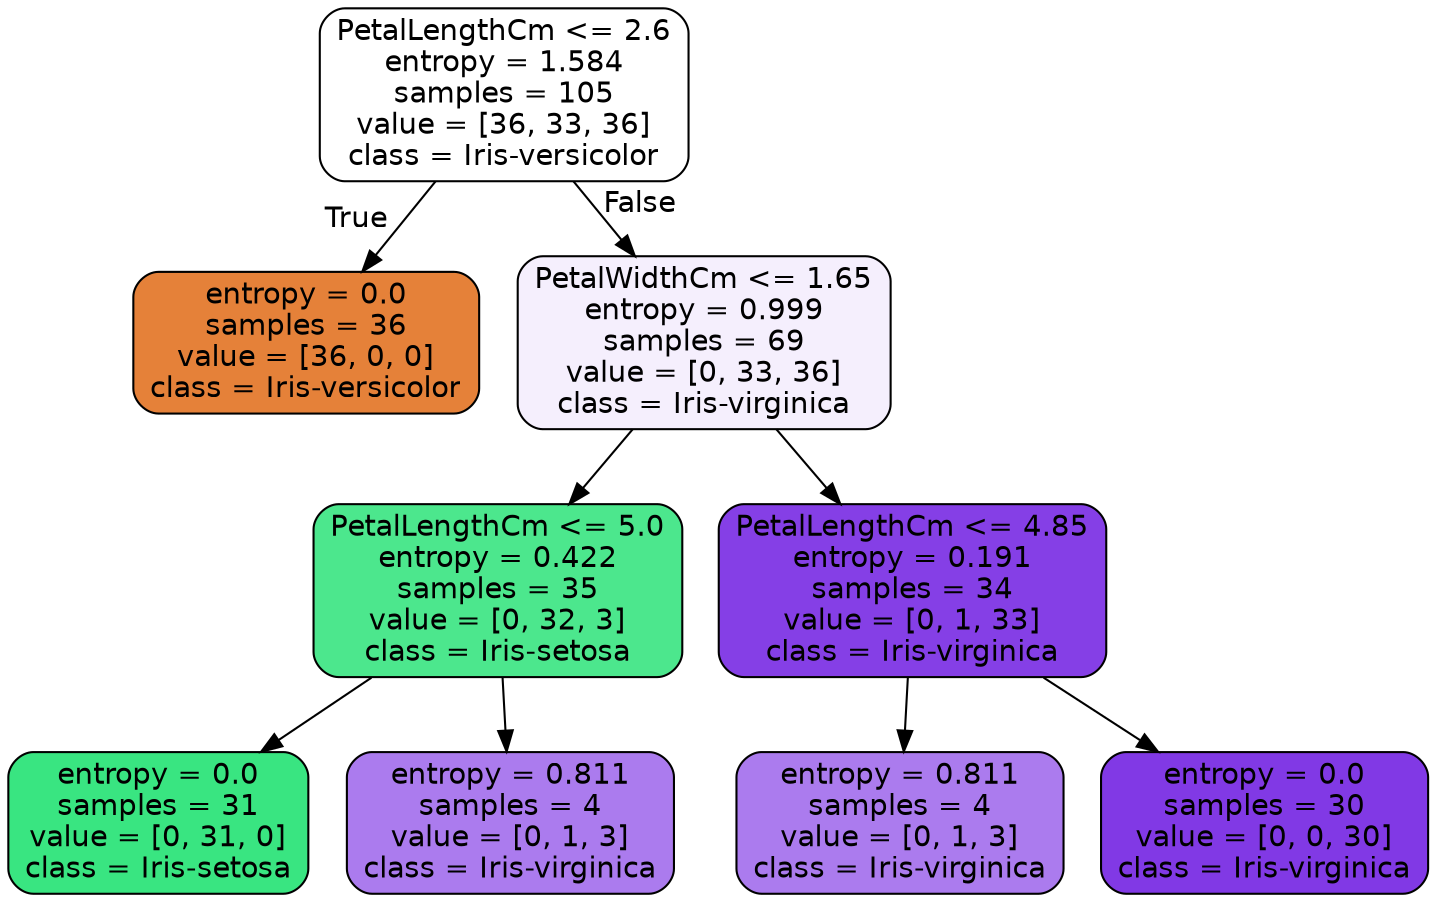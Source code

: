 digraph Tree {
node [shape=box, style="filled, rounded", color="black", fontname=helvetica] ;
edge [fontname=helvetica] ;
0 [label="PetalLengthCm <= 2.6\nentropy = 1.584\nsamples = 105\nvalue = [36, 33, 36]\nclass = Iris-versicolor", fillcolor="#ffffff"] ;
1 [label="entropy = 0.0\nsamples = 36\nvalue = [36, 0, 0]\nclass = Iris-versicolor", fillcolor="#e58139"] ;
0 -> 1 [labeldistance=2.5, labelangle=45, headlabel="True"] ;
2 [label="PetalWidthCm <= 1.65\nentropy = 0.999\nsamples = 69\nvalue = [0, 33, 36]\nclass = Iris-virginica", fillcolor="#f5effd"] ;
0 -> 2 [labeldistance=2.5, labelangle=-45, headlabel="False"] ;
3 [label="PetalLengthCm <= 5.0\nentropy = 0.422\nsamples = 35\nvalue = [0, 32, 3]\nclass = Iris-setosa", fillcolor="#4ce78d"] ;
2 -> 3 ;
4 [label="entropy = 0.0\nsamples = 31\nvalue = [0, 31, 0]\nclass = Iris-setosa", fillcolor="#39e581"] ;
3 -> 4 ;
5 [label="entropy = 0.811\nsamples = 4\nvalue = [0, 1, 3]\nclass = Iris-virginica", fillcolor="#ab7bee"] ;
3 -> 5 ;
6 [label="PetalLengthCm <= 4.85\nentropy = 0.191\nsamples = 34\nvalue = [0, 1, 33]\nclass = Iris-virginica", fillcolor="#853fe6"] ;
2 -> 6 ;
7 [label="entropy = 0.811\nsamples = 4\nvalue = [0, 1, 3]\nclass = Iris-virginica", fillcolor="#ab7bee"] ;
6 -> 7 ;
8 [label="entropy = 0.0\nsamples = 30\nvalue = [0, 0, 30]\nclass = Iris-virginica", fillcolor="#8139e5"] ;
6 -> 8 ;
}